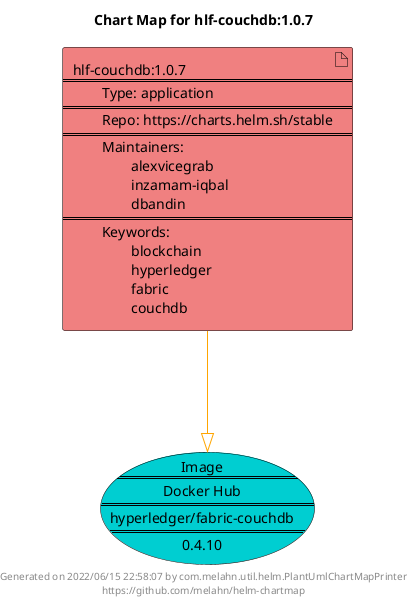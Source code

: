 @startuml
skinparam linetype ortho
skinparam backgroundColor white
skinparam usecaseBorderColor black
skinparam usecaseArrowColor LightSlateGray
skinparam artifactBorderColor black
skinparam artifactArrowColor LightSlateGray

title Chart Map for hlf-couchdb:1.0.7

'There is one referenced Helm Chart
artifact "hlf-couchdb:1.0.7\n====\n\tType: application\n====\n\tRepo: https://charts.helm.sh/stable\n====\n\tMaintainers: \n\t\talexvicegrab\n\t\tinzamam-iqbal\n\t\tdbandin\n====\n\tKeywords: \n\t\tblockchain\n\t\thyperledger\n\t\tfabric\n\t\tcouchdb" as hlf_couchdb_1_0_7 #LightCoral

'There is one referenced Docker Image
usecase "Image\n====\nDocker Hub\n====\nhyperledger/fabric-couchdb\n====\n0.4.10" as hyperledger_fabric_couchdb_0_4_10 #DarkTurquoise

'Chart Dependencies
hlf_couchdb_1_0_7--[#orange]-|>hyperledger_fabric_couchdb_0_4_10

center footer Generated on 2022/06/15 22:58:07 by com.melahn.util.helm.PlantUmlChartMapPrinter\nhttps://github.com/melahn/helm-chartmap
@enduml
